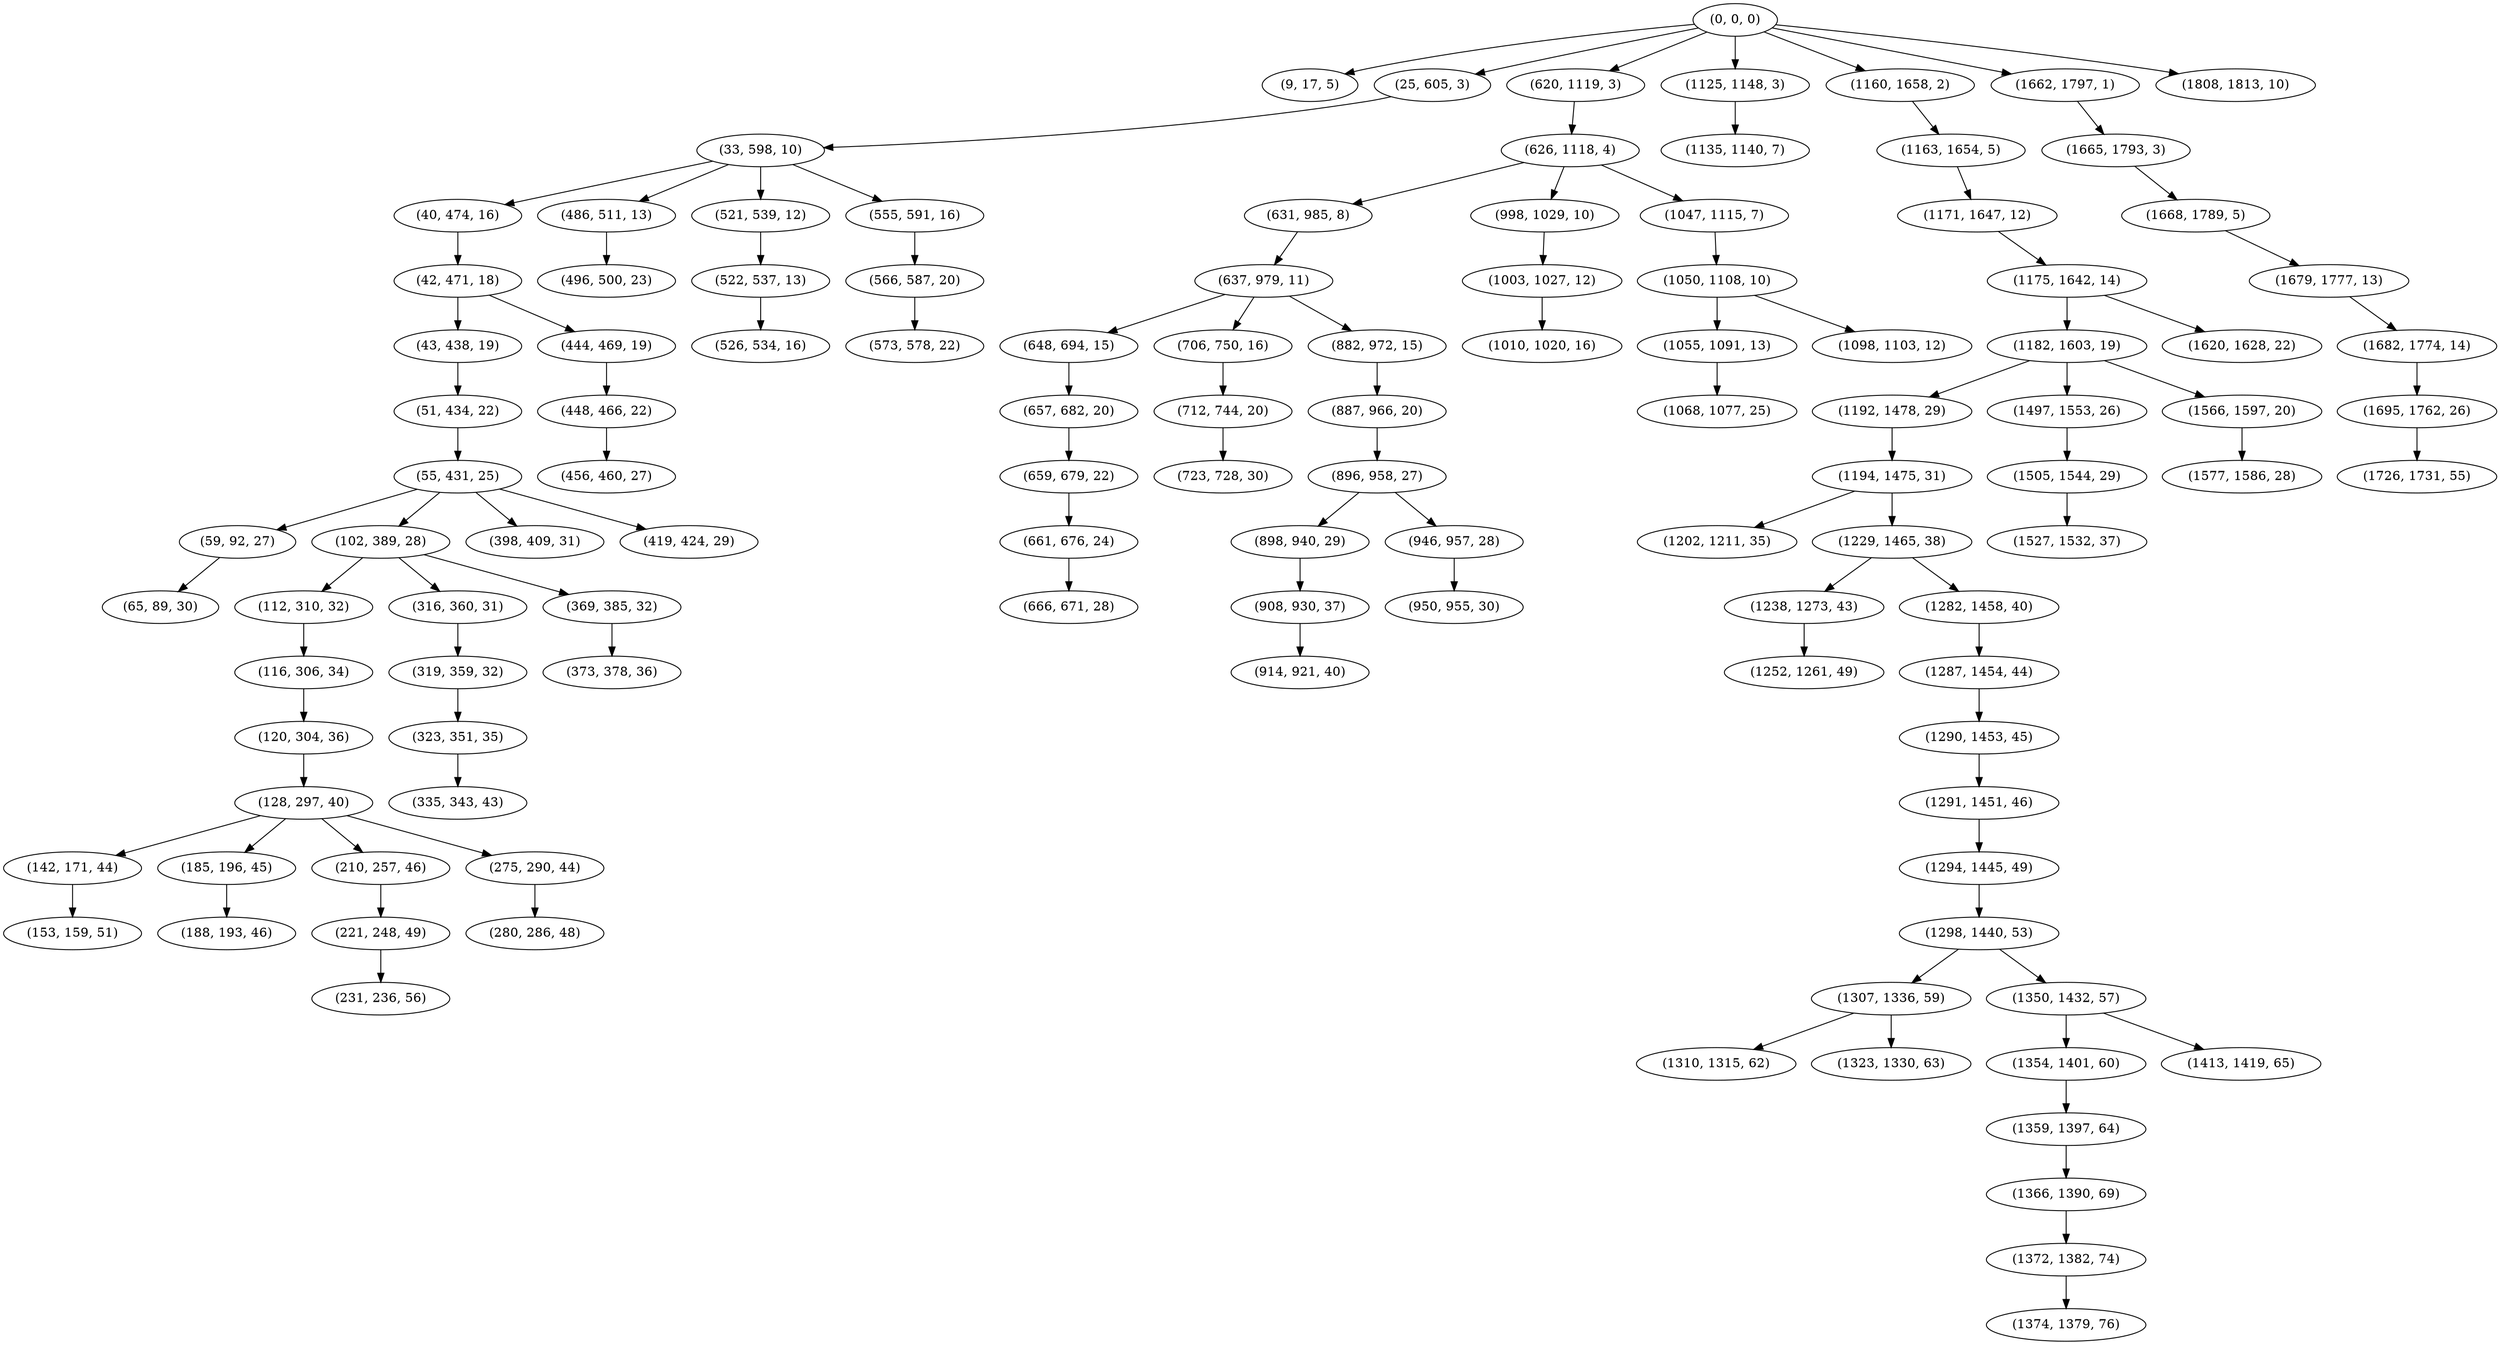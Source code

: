 digraph tree {
    "(0, 0, 0)";
    "(9, 17, 5)";
    "(25, 605, 3)";
    "(33, 598, 10)";
    "(40, 474, 16)";
    "(42, 471, 18)";
    "(43, 438, 19)";
    "(51, 434, 22)";
    "(55, 431, 25)";
    "(59, 92, 27)";
    "(65, 89, 30)";
    "(102, 389, 28)";
    "(112, 310, 32)";
    "(116, 306, 34)";
    "(120, 304, 36)";
    "(128, 297, 40)";
    "(142, 171, 44)";
    "(153, 159, 51)";
    "(185, 196, 45)";
    "(188, 193, 46)";
    "(210, 257, 46)";
    "(221, 248, 49)";
    "(231, 236, 56)";
    "(275, 290, 44)";
    "(280, 286, 48)";
    "(316, 360, 31)";
    "(319, 359, 32)";
    "(323, 351, 35)";
    "(335, 343, 43)";
    "(369, 385, 32)";
    "(373, 378, 36)";
    "(398, 409, 31)";
    "(419, 424, 29)";
    "(444, 469, 19)";
    "(448, 466, 22)";
    "(456, 460, 27)";
    "(486, 511, 13)";
    "(496, 500, 23)";
    "(521, 539, 12)";
    "(522, 537, 13)";
    "(526, 534, 16)";
    "(555, 591, 16)";
    "(566, 587, 20)";
    "(573, 578, 22)";
    "(620, 1119, 3)";
    "(626, 1118, 4)";
    "(631, 985, 8)";
    "(637, 979, 11)";
    "(648, 694, 15)";
    "(657, 682, 20)";
    "(659, 679, 22)";
    "(661, 676, 24)";
    "(666, 671, 28)";
    "(706, 750, 16)";
    "(712, 744, 20)";
    "(723, 728, 30)";
    "(882, 972, 15)";
    "(887, 966, 20)";
    "(896, 958, 27)";
    "(898, 940, 29)";
    "(908, 930, 37)";
    "(914, 921, 40)";
    "(946, 957, 28)";
    "(950, 955, 30)";
    "(998, 1029, 10)";
    "(1003, 1027, 12)";
    "(1010, 1020, 16)";
    "(1047, 1115, 7)";
    "(1050, 1108, 10)";
    "(1055, 1091, 13)";
    "(1068, 1077, 25)";
    "(1098, 1103, 12)";
    "(1125, 1148, 3)";
    "(1135, 1140, 7)";
    "(1160, 1658, 2)";
    "(1163, 1654, 5)";
    "(1171, 1647, 12)";
    "(1175, 1642, 14)";
    "(1182, 1603, 19)";
    "(1192, 1478, 29)";
    "(1194, 1475, 31)";
    "(1202, 1211, 35)";
    "(1229, 1465, 38)";
    "(1238, 1273, 43)";
    "(1252, 1261, 49)";
    "(1282, 1458, 40)";
    "(1287, 1454, 44)";
    "(1290, 1453, 45)";
    "(1291, 1451, 46)";
    "(1294, 1445, 49)";
    "(1298, 1440, 53)";
    "(1307, 1336, 59)";
    "(1310, 1315, 62)";
    "(1323, 1330, 63)";
    "(1350, 1432, 57)";
    "(1354, 1401, 60)";
    "(1359, 1397, 64)";
    "(1366, 1390, 69)";
    "(1372, 1382, 74)";
    "(1374, 1379, 76)";
    "(1413, 1419, 65)";
    "(1497, 1553, 26)";
    "(1505, 1544, 29)";
    "(1527, 1532, 37)";
    "(1566, 1597, 20)";
    "(1577, 1586, 28)";
    "(1620, 1628, 22)";
    "(1662, 1797, 1)";
    "(1665, 1793, 3)";
    "(1668, 1789, 5)";
    "(1679, 1777, 13)";
    "(1682, 1774, 14)";
    "(1695, 1762, 26)";
    "(1726, 1731, 55)";
    "(1808, 1813, 10)";
    "(0, 0, 0)" -> "(9, 17, 5)";
    "(0, 0, 0)" -> "(25, 605, 3)";
    "(0, 0, 0)" -> "(620, 1119, 3)";
    "(0, 0, 0)" -> "(1125, 1148, 3)";
    "(0, 0, 0)" -> "(1160, 1658, 2)";
    "(0, 0, 0)" -> "(1662, 1797, 1)";
    "(0, 0, 0)" -> "(1808, 1813, 10)";
    "(25, 605, 3)" -> "(33, 598, 10)";
    "(33, 598, 10)" -> "(40, 474, 16)";
    "(33, 598, 10)" -> "(486, 511, 13)";
    "(33, 598, 10)" -> "(521, 539, 12)";
    "(33, 598, 10)" -> "(555, 591, 16)";
    "(40, 474, 16)" -> "(42, 471, 18)";
    "(42, 471, 18)" -> "(43, 438, 19)";
    "(42, 471, 18)" -> "(444, 469, 19)";
    "(43, 438, 19)" -> "(51, 434, 22)";
    "(51, 434, 22)" -> "(55, 431, 25)";
    "(55, 431, 25)" -> "(59, 92, 27)";
    "(55, 431, 25)" -> "(102, 389, 28)";
    "(55, 431, 25)" -> "(398, 409, 31)";
    "(55, 431, 25)" -> "(419, 424, 29)";
    "(59, 92, 27)" -> "(65, 89, 30)";
    "(102, 389, 28)" -> "(112, 310, 32)";
    "(102, 389, 28)" -> "(316, 360, 31)";
    "(102, 389, 28)" -> "(369, 385, 32)";
    "(112, 310, 32)" -> "(116, 306, 34)";
    "(116, 306, 34)" -> "(120, 304, 36)";
    "(120, 304, 36)" -> "(128, 297, 40)";
    "(128, 297, 40)" -> "(142, 171, 44)";
    "(128, 297, 40)" -> "(185, 196, 45)";
    "(128, 297, 40)" -> "(210, 257, 46)";
    "(128, 297, 40)" -> "(275, 290, 44)";
    "(142, 171, 44)" -> "(153, 159, 51)";
    "(185, 196, 45)" -> "(188, 193, 46)";
    "(210, 257, 46)" -> "(221, 248, 49)";
    "(221, 248, 49)" -> "(231, 236, 56)";
    "(275, 290, 44)" -> "(280, 286, 48)";
    "(316, 360, 31)" -> "(319, 359, 32)";
    "(319, 359, 32)" -> "(323, 351, 35)";
    "(323, 351, 35)" -> "(335, 343, 43)";
    "(369, 385, 32)" -> "(373, 378, 36)";
    "(444, 469, 19)" -> "(448, 466, 22)";
    "(448, 466, 22)" -> "(456, 460, 27)";
    "(486, 511, 13)" -> "(496, 500, 23)";
    "(521, 539, 12)" -> "(522, 537, 13)";
    "(522, 537, 13)" -> "(526, 534, 16)";
    "(555, 591, 16)" -> "(566, 587, 20)";
    "(566, 587, 20)" -> "(573, 578, 22)";
    "(620, 1119, 3)" -> "(626, 1118, 4)";
    "(626, 1118, 4)" -> "(631, 985, 8)";
    "(626, 1118, 4)" -> "(998, 1029, 10)";
    "(626, 1118, 4)" -> "(1047, 1115, 7)";
    "(631, 985, 8)" -> "(637, 979, 11)";
    "(637, 979, 11)" -> "(648, 694, 15)";
    "(637, 979, 11)" -> "(706, 750, 16)";
    "(637, 979, 11)" -> "(882, 972, 15)";
    "(648, 694, 15)" -> "(657, 682, 20)";
    "(657, 682, 20)" -> "(659, 679, 22)";
    "(659, 679, 22)" -> "(661, 676, 24)";
    "(661, 676, 24)" -> "(666, 671, 28)";
    "(706, 750, 16)" -> "(712, 744, 20)";
    "(712, 744, 20)" -> "(723, 728, 30)";
    "(882, 972, 15)" -> "(887, 966, 20)";
    "(887, 966, 20)" -> "(896, 958, 27)";
    "(896, 958, 27)" -> "(898, 940, 29)";
    "(896, 958, 27)" -> "(946, 957, 28)";
    "(898, 940, 29)" -> "(908, 930, 37)";
    "(908, 930, 37)" -> "(914, 921, 40)";
    "(946, 957, 28)" -> "(950, 955, 30)";
    "(998, 1029, 10)" -> "(1003, 1027, 12)";
    "(1003, 1027, 12)" -> "(1010, 1020, 16)";
    "(1047, 1115, 7)" -> "(1050, 1108, 10)";
    "(1050, 1108, 10)" -> "(1055, 1091, 13)";
    "(1050, 1108, 10)" -> "(1098, 1103, 12)";
    "(1055, 1091, 13)" -> "(1068, 1077, 25)";
    "(1125, 1148, 3)" -> "(1135, 1140, 7)";
    "(1160, 1658, 2)" -> "(1163, 1654, 5)";
    "(1163, 1654, 5)" -> "(1171, 1647, 12)";
    "(1171, 1647, 12)" -> "(1175, 1642, 14)";
    "(1175, 1642, 14)" -> "(1182, 1603, 19)";
    "(1175, 1642, 14)" -> "(1620, 1628, 22)";
    "(1182, 1603, 19)" -> "(1192, 1478, 29)";
    "(1182, 1603, 19)" -> "(1497, 1553, 26)";
    "(1182, 1603, 19)" -> "(1566, 1597, 20)";
    "(1192, 1478, 29)" -> "(1194, 1475, 31)";
    "(1194, 1475, 31)" -> "(1202, 1211, 35)";
    "(1194, 1475, 31)" -> "(1229, 1465, 38)";
    "(1229, 1465, 38)" -> "(1238, 1273, 43)";
    "(1229, 1465, 38)" -> "(1282, 1458, 40)";
    "(1238, 1273, 43)" -> "(1252, 1261, 49)";
    "(1282, 1458, 40)" -> "(1287, 1454, 44)";
    "(1287, 1454, 44)" -> "(1290, 1453, 45)";
    "(1290, 1453, 45)" -> "(1291, 1451, 46)";
    "(1291, 1451, 46)" -> "(1294, 1445, 49)";
    "(1294, 1445, 49)" -> "(1298, 1440, 53)";
    "(1298, 1440, 53)" -> "(1307, 1336, 59)";
    "(1298, 1440, 53)" -> "(1350, 1432, 57)";
    "(1307, 1336, 59)" -> "(1310, 1315, 62)";
    "(1307, 1336, 59)" -> "(1323, 1330, 63)";
    "(1350, 1432, 57)" -> "(1354, 1401, 60)";
    "(1350, 1432, 57)" -> "(1413, 1419, 65)";
    "(1354, 1401, 60)" -> "(1359, 1397, 64)";
    "(1359, 1397, 64)" -> "(1366, 1390, 69)";
    "(1366, 1390, 69)" -> "(1372, 1382, 74)";
    "(1372, 1382, 74)" -> "(1374, 1379, 76)";
    "(1497, 1553, 26)" -> "(1505, 1544, 29)";
    "(1505, 1544, 29)" -> "(1527, 1532, 37)";
    "(1566, 1597, 20)" -> "(1577, 1586, 28)";
    "(1662, 1797, 1)" -> "(1665, 1793, 3)";
    "(1665, 1793, 3)" -> "(1668, 1789, 5)";
    "(1668, 1789, 5)" -> "(1679, 1777, 13)";
    "(1679, 1777, 13)" -> "(1682, 1774, 14)";
    "(1682, 1774, 14)" -> "(1695, 1762, 26)";
    "(1695, 1762, 26)" -> "(1726, 1731, 55)";
}
